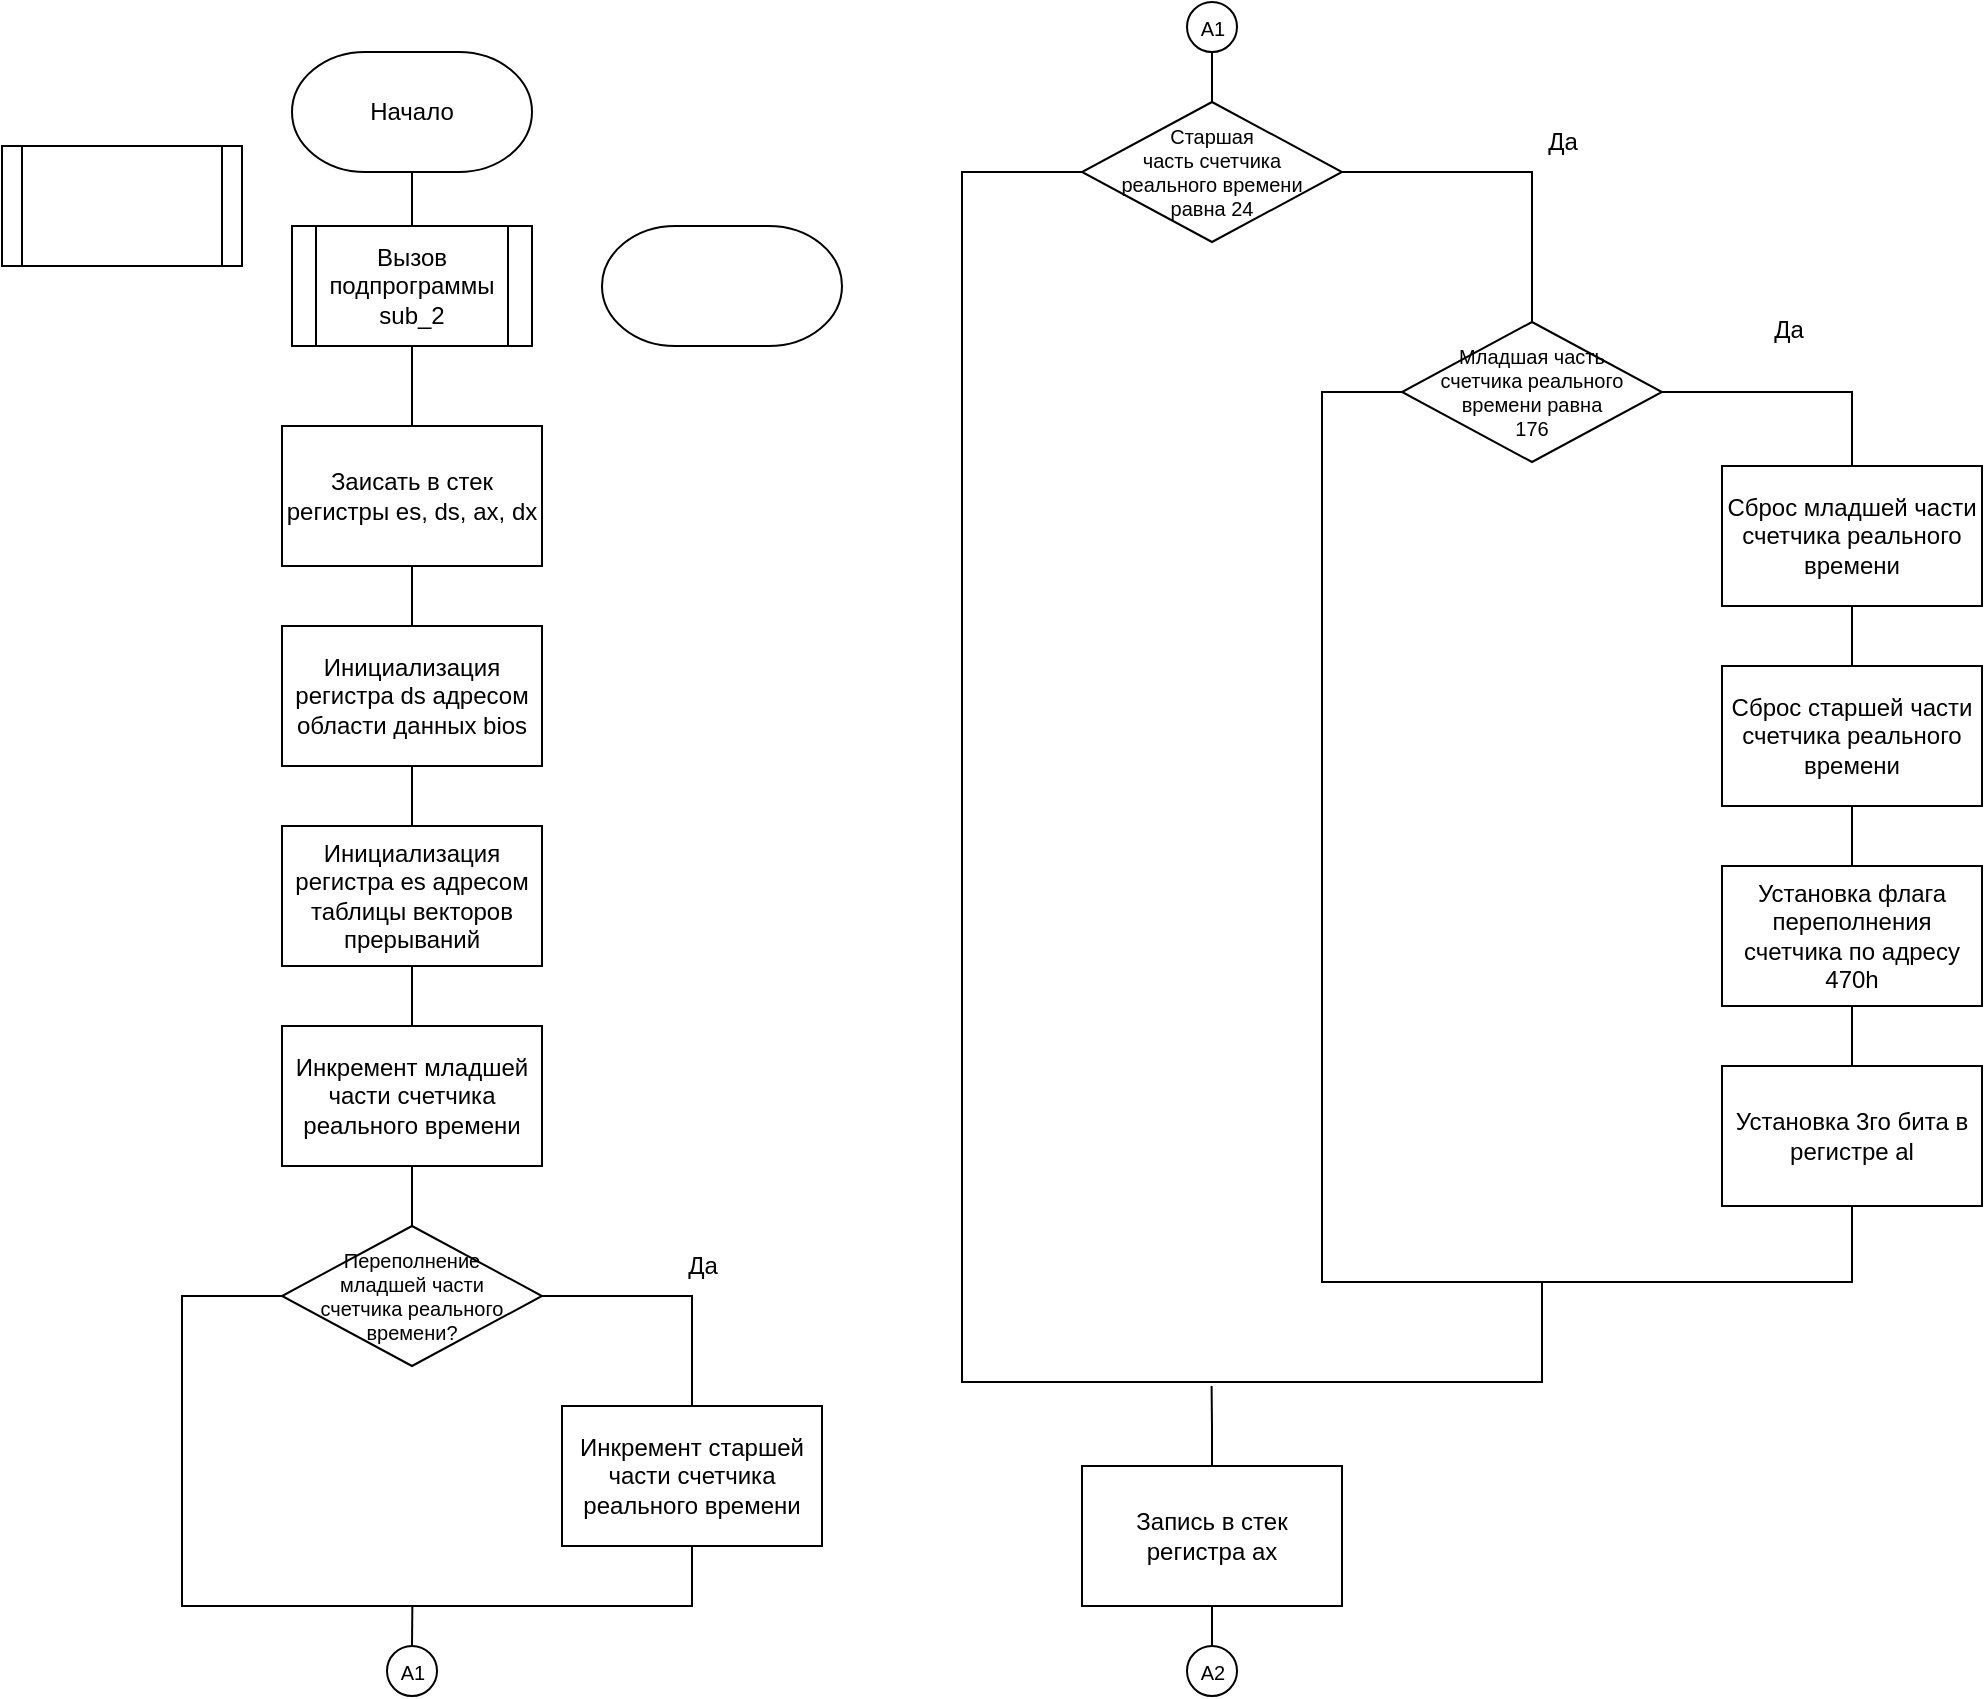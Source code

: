 <mxfile version="20.3.0" type="device" pages="4"><diagram id="KzF-LHv-BuylFIQRd9tC" name="Page-1"><mxGraphModel dx="437" dy="852" grid="1" gridSize="10" guides="1" tooltips="1" connect="1" arrows="1" fold="1" page="0" pageScale="1" pageWidth="4681" pageHeight="3300" math="0" shadow="0"><root><mxCell id="0"/><mxCell id="1" parent="0"/><mxCell id="IwtffAwb37Vz3XF3cc4b-16" style="edgeStyle=orthogonalEdgeStyle;rounded=0;orthogonalLoop=1;jettySize=auto;html=1;exitX=0.5;exitY=1;exitDx=0;exitDy=0;exitPerimeter=0;entryX=0.5;entryY=0;entryDx=0;entryDy=0;fontSize=12;endArrow=none;endFill=0;" parent="1" source="IwtffAwb37Vz3XF3cc4b-1" target="IwtffAwb37Vz3XF3cc4b-2" edge="1"><mxGeometry relative="1" as="geometry"/></mxCell><mxCell id="IwtffAwb37Vz3XF3cc4b-1" value="Начало" style="strokeWidth=1;html=1;shape=mxgraph.flowchart.terminator;whiteSpace=wrap;" parent="1" vertex="1"><mxGeometry x="515" y="123" width="120" height="60" as="geometry"/></mxCell><mxCell id="IwtffAwb37Vz3XF3cc4b-17" style="edgeStyle=orthogonalEdgeStyle;rounded=0;orthogonalLoop=1;jettySize=auto;html=1;exitX=0.5;exitY=1;exitDx=0;exitDy=0;entryX=0.5;entryY=0;entryDx=0;entryDy=0;fontSize=12;endArrow=none;endFill=0;" parent="1" source="IwtffAwb37Vz3XF3cc4b-2" target="IwtffAwb37Vz3XF3cc4b-3" edge="1"><mxGeometry relative="1" as="geometry"/></mxCell><mxCell id="IwtffAwb37Vz3XF3cc4b-2" value="Вызов подпрограммы sub_2" style="shape=process;whiteSpace=wrap;html=1;backgroundOutline=1;" parent="1" vertex="1"><mxGeometry x="515" y="210" width="120" height="60" as="geometry"/></mxCell><mxCell id="IwtffAwb37Vz3XF3cc4b-18" style="edgeStyle=orthogonalEdgeStyle;rounded=0;orthogonalLoop=1;jettySize=auto;html=1;exitX=0.5;exitY=1;exitDx=0;exitDy=0;entryX=0.5;entryY=0;entryDx=0;entryDy=0;fontSize=12;endArrow=none;endFill=0;" parent="1" source="IwtffAwb37Vz3XF3cc4b-3" target="IwtffAwb37Vz3XF3cc4b-4" edge="1"><mxGeometry relative="1" as="geometry"/></mxCell><mxCell id="IwtffAwb37Vz3XF3cc4b-3" value="Заисать в стек регистры es, ds, ax, dx" style="rounded=0;whiteSpace=wrap;html=1;" parent="1" vertex="1"><mxGeometry x="510" y="310" width="130" height="70" as="geometry"/></mxCell><mxCell id="IwtffAwb37Vz3XF3cc4b-19" style="edgeStyle=orthogonalEdgeStyle;rounded=0;orthogonalLoop=1;jettySize=auto;html=1;exitX=0.5;exitY=1;exitDx=0;exitDy=0;entryX=0.5;entryY=0;entryDx=0;entryDy=0;fontSize=12;endArrow=none;endFill=0;" parent="1" source="IwtffAwb37Vz3XF3cc4b-4" target="IwtffAwb37Vz3XF3cc4b-5" edge="1"><mxGeometry relative="1" as="geometry"/></mxCell><mxCell id="IwtffAwb37Vz3XF3cc4b-4" value="Инициализация регистра ds адресом области данных bios" style="rounded=0;whiteSpace=wrap;html=1;" parent="1" vertex="1"><mxGeometry x="510" y="410" width="130" height="70" as="geometry"/></mxCell><mxCell id="IwtffAwb37Vz3XF3cc4b-20" style="edgeStyle=orthogonalEdgeStyle;rounded=0;orthogonalLoop=1;jettySize=auto;html=1;exitX=0.5;exitY=1;exitDx=0;exitDy=0;entryX=0.5;entryY=0;entryDx=0;entryDy=0;fontSize=12;endArrow=none;endFill=0;" parent="1" source="IwtffAwb37Vz3XF3cc4b-5" target="IwtffAwb37Vz3XF3cc4b-7" edge="1"><mxGeometry relative="1" as="geometry"/></mxCell><mxCell id="IwtffAwb37Vz3XF3cc4b-5" value="Инициализация регистра es адресом таблицы векторов прерываний" style="rounded=0;whiteSpace=wrap;html=1;" parent="1" vertex="1"><mxGeometry x="510" y="510" width="130" height="70" as="geometry"/></mxCell><mxCell id="IwtffAwb37Vz3XF3cc4b-21" style="edgeStyle=orthogonalEdgeStyle;rounded=0;orthogonalLoop=1;jettySize=auto;html=1;exitX=0.5;exitY=1;exitDx=0;exitDy=0;entryX=0.5;entryY=0;entryDx=0;entryDy=0;fontSize=12;endArrow=none;endFill=0;" parent="1" source="IwtffAwb37Vz3XF3cc4b-7" target="IwtffAwb37Vz3XF3cc4b-8" edge="1"><mxGeometry relative="1" as="geometry"/></mxCell><mxCell id="IwtffAwb37Vz3XF3cc4b-7" value="Инкремент младшей части счетчика реального времени" style="rounded=0;whiteSpace=wrap;html=1;" parent="1" vertex="1"><mxGeometry x="510" y="610" width="130" height="70" as="geometry"/></mxCell><mxCell id="IwtffAwb37Vz3XF3cc4b-23" style="edgeStyle=orthogonalEdgeStyle;rounded=0;orthogonalLoop=1;jettySize=auto;html=1;exitX=0;exitY=0.5;exitDx=0;exitDy=0;fontSize=12;endArrow=none;endFill=0;entryX=0.5;entryY=1;entryDx=0;entryDy=0;" parent="1" source="IwtffAwb37Vz3XF3cc4b-8" target="IwtffAwb37Vz3XF3cc4b-9" edge="1"><mxGeometry relative="1" as="geometry"><mxPoint x="575" y="900" as="targetPoint"/><Array as="points"><mxPoint x="460" y="745"/><mxPoint x="460" y="900"/><mxPoint x="715" y="900"/></Array></mxGeometry></mxCell><mxCell id="IwtffAwb37Vz3XF3cc4b-26" value="Да" style="edgeStyle=orthogonalEdgeStyle;rounded=0;orthogonalLoop=1;jettySize=auto;html=1;exitX=1;exitY=0.5;exitDx=0;exitDy=0;entryX=0.5;entryY=0;entryDx=0;entryDy=0;fontSize=12;endArrow=none;endFill=0;" parent="1" source="IwtffAwb37Vz3XF3cc4b-8" target="IwtffAwb37Vz3XF3cc4b-9" edge="1"><mxGeometry x="0.154" y="16" relative="1" as="geometry"><mxPoint x="-11" y="-15" as="offset"/></mxGeometry></mxCell><mxCell id="IwtffAwb37Vz3XF3cc4b-8" value="Переполнение&lt;br&gt;младшей части&lt;br&gt;счетчика реального&lt;br&gt;времени?" style="rhombus;whiteSpace=wrap;html=1;fontSize=10;" parent="1" vertex="1"><mxGeometry x="510" y="710" width="130" height="70" as="geometry"/></mxCell><mxCell id="IwtffAwb37Vz3XF3cc4b-9" value="Инкремент старшей части счетчика реального времени" style="rounded=0;whiteSpace=wrap;html=1;" parent="1" vertex="1"><mxGeometry x="650" y="800" width="130" height="70" as="geometry"/></mxCell><mxCell id="IwtffAwb37Vz3XF3cc4b-33" value="Да" style="edgeStyle=orthogonalEdgeStyle;rounded=0;orthogonalLoop=1;jettySize=auto;html=1;exitX=1;exitY=0.5;exitDx=0;exitDy=0;entryX=0.5;entryY=0;entryDx=0;entryDy=0;fontSize=12;endArrow=none;endFill=0;" parent="1" source="IwtffAwb37Vz3XF3cc4b-10" target="IwtffAwb37Vz3XF3cc4b-11" edge="1"><mxGeometry x="0.118" y="21" relative="1" as="geometry"><mxPoint x="-6" y="-15" as="offset"/></mxGeometry></mxCell><mxCell id="IwtffAwb37Vz3XF3cc4b-35" style="edgeStyle=orthogonalEdgeStyle;rounded=0;orthogonalLoop=1;jettySize=auto;html=1;exitX=0;exitY=0.5;exitDx=0;exitDy=0;fontSize=12;endArrow=none;endFill=0;" parent="1" source="IwtffAwb37Vz3XF3cc4b-10" edge="1"><mxGeometry relative="1" as="geometry"><mxPoint x="1140" y="738" as="targetPoint"/><Array as="points"><mxPoint x="850" y="183"/><mxPoint x="850" y="788"/><mxPoint x="1140" y="788"/></Array></mxGeometry></mxCell><mxCell id="ze78Ie-tSu1fxf5y0Q5b-3" style="edgeStyle=orthogonalEdgeStyle;rounded=0;orthogonalLoop=1;jettySize=auto;html=1;exitX=0.5;exitY=0;exitDx=0;exitDy=0;entryX=0.5;entryY=1;entryDx=0;entryDy=0;endArrow=none;endFill=0;" parent="1" source="IwtffAwb37Vz3XF3cc4b-10" target="ze78Ie-tSu1fxf5y0Q5b-2" edge="1"><mxGeometry relative="1" as="geometry"/></mxCell><mxCell id="IwtffAwb37Vz3XF3cc4b-10" value="Старшая &lt;br&gt;часть счетчика &lt;br&gt;реального времени &lt;br&gt;равна 24" style="rhombus;whiteSpace=wrap;html=1;fontSize=10;" parent="1" vertex="1"><mxGeometry x="910" y="148" width="130" height="70" as="geometry"/></mxCell><mxCell id="IwtffAwb37Vz3XF3cc4b-28" style="edgeStyle=orthogonalEdgeStyle;rounded=0;orthogonalLoop=1;jettySize=auto;html=1;exitX=0;exitY=0.5;exitDx=0;exitDy=0;entryX=0.5;entryY=1;entryDx=0;entryDy=0;fontSize=12;endArrow=none;endFill=0;" parent="1" source="IwtffAwb37Vz3XF3cc4b-11" target="IwtffAwb37Vz3XF3cc4b-15" edge="1"><mxGeometry relative="1" as="geometry"><Array as="points"><mxPoint x="1030" y="293"/><mxPoint x="1030" y="738"/><mxPoint x="1295" y="738"/></Array></mxGeometry></mxCell><mxCell id="IwtffAwb37Vz3XF3cc4b-29" value="Да" style="edgeStyle=orthogonalEdgeStyle;rounded=0;orthogonalLoop=1;jettySize=auto;html=1;exitX=1;exitY=0.5;exitDx=0;exitDy=0;entryX=0.5;entryY=0;entryDx=0;entryDy=0;fontSize=12;endArrow=none;endFill=0;" parent="1" source="IwtffAwb37Vz3XF3cc4b-11" target="IwtffAwb37Vz3XF3cc4b-12" edge="1"><mxGeometry x="0.118" y="16" relative="1" as="geometry"><mxPoint x="-11" y="-15" as="offset"/></mxGeometry></mxCell><mxCell id="IwtffAwb37Vz3XF3cc4b-11" value="Младшая часть&lt;br&gt;счетчика реального времени равна&lt;br&gt;176" style="rhombus;whiteSpace=wrap;html=1;fontSize=10;" parent="1" vertex="1"><mxGeometry x="1070" y="258" width="130" height="70" as="geometry"/></mxCell><mxCell id="IwtffAwb37Vz3XF3cc4b-30" style="edgeStyle=orthogonalEdgeStyle;rounded=0;orthogonalLoop=1;jettySize=auto;html=1;exitX=0.5;exitY=1;exitDx=0;exitDy=0;entryX=0.5;entryY=0;entryDx=0;entryDy=0;fontSize=12;endArrow=none;endFill=0;" parent="1" source="IwtffAwb37Vz3XF3cc4b-12" target="IwtffAwb37Vz3XF3cc4b-13" edge="1"><mxGeometry relative="1" as="geometry"/></mxCell><mxCell id="IwtffAwb37Vz3XF3cc4b-12" value="Сброс младшей части счетчика реального времени" style="rounded=0;whiteSpace=wrap;html=1;fontSize=12;" parent="1" vertex="1"><mxGeometry x="1230" y="330" width="130" height="70" as="geometry"/></mxCell><mxCell id="IwtffAwb37Vz3XF3cc4b-31" style="edgeStyle=orthogonalEdgeStyle;rounded=0;orthogonalLoop=1;jettySize=auto;html=1;exitX=0.5;exitY=1;exitDx=0;exitDy=0;entryX=0.5;entryY=0;entryDx=0;entryDy=0;fontSize=12;endArrow=none;endFill=0;" parent="1" source="IwtffAwb37Vz3XF3cc4b-13" target="IwtffAwb37Vz3XF3cc4b-14" edge="1"><mxGeometry relative="1" as="geometry"/></mxCell><mxCell id="IwtffAwb37Vz3XF3cc4b-13" value="Сброс старшей части счетчика реального времени" style="rounded=0;whiteSpace=wrap;html=1;fontSize=12;" parent="1" vertex="1"><mxGeometry x="1230" y="430" width="130" height="70" as="geometry"/></mxCell><mxCell id="IwtffAwb37Vz3XF3cc4b-32" style="edgeStyle=orthogonalEdgeStyle;rounded=0;orthogonalLoop=1;jettySize=auto;html=1;exitX=0.5;exitY=1;exitDx=0;exitDy=0;entryX=0.5;entryY=0;entryDx=0;entryDy=0;fontSize=12;endArrow=none;endFill=0;" parent="1" source="IwtffAwb37Vz3XF3cc4b-14" target="IwtffAwb37Vz3XF3cc4b-15" edge="1"><mxGeometry relative="1" as="geometry"/></mxCell><mxCell id="IwtffAwb37Vz3XF3cc4b-14" value="Установка флага переполнения счетчика по адресу 470h" style="rounded=0;whiteSpace=wrap;html=1;fontSize=12;" parent="1" vertex="1"><mxGeometry x="1230" y="530" width="130" height="70" as="geometry"/></mxCell><mxCell id="IwtffAwb37Vz3XF3cc4b-15" value="Установка 3го бита в регистре al" style="rounded=0;whiteSpace=wrap;html=1;fontSize=12;" parent="1" vertex="1"><mxGeometry x="1230" y="630" width="130" height="70" as="geometry"/></mxCell><mxCell id="IwtffAwb37Vz3XF3cc4b-27" style="edgeStyle=orthogonalEdgeStyle;rounded=0;orthogonalLoop=1;jettySize=auto;html=1;exitX=0.5;exitY=0;exitDx=0;exitDy=0;fontSize=12;endArrow=none;endFill=0;" parent="1" source="IwtffAwb37Vz3XF3cc4b-24" edge="1"><mxGeometry relative="1" as="geometry"><mxPoint x="575.176" y="900" as="targetPoint"/></mxGeometry></mxCell><mxCell id="IwtffAwb37Vz3XF3cc4b-24" value="A1" style="ellipse;whiteSpace=wrap;html=1;aspect=fixed;fontSize=10;strokeWidth=1;" parent="1" vertex="1"><mxGeometry x="562.5" y="920" width="25" height="25" as="geometry"/></mxCell><mxCell id="ze78Ie-tSu1fxf5y0Q5b-1" style="edgeStyle=orthogonalEdgeStyle;rounded=0;orthogonalLoop=1;jettySize=auto;html=1;exitX=0.5;exitY=0;exitDx=0;exitDy=0;endArrow=none;endFill=0;" parent="1" source="IwtffAwb37Vz3XF3cc4b-36" edge="1"><mxGeometry relative="1" as="geometry"><mxPoint x="974.8" y="790" as="targetPoint"/></mxGeometry></mxCell><mxCell id="IwtffAwb37Vz3XF3cc4b-36" value="Запись в стек регистра ax" style="rounded=0;whiteSpace=wrap;html=1;fontSize=12;" parent="1" vertex="1"><mxGeometry x="910" y="830" width="130" height="70" as="geometry"/></mxCell><mxCell id="ze78Ie-tSu1fxf5y0Q5b-2" value="A1" style="ellipse;whiteSpace=wrap;html=1;aspect=fixed;fontSize=10;strokeWidth=1;" parent="1" vertex="1"><mxGeometry x="962.5" y="98" width="25" height="25" as="geometry"/></mxCell><mxCell id="ze78Ie-tSu1fxf5y0Q5b-5" style="edgeStyle=orthogonalEdgeStyle;rounded=0;orthogonalLoop=1;jettySize=auto;html=1;exitX=0.5;exitY=0;exitDx=0;exitDy=0;entryX=0.5;entryY=1;entryDx=0;entryDy=0;endArrow=none;endFill=0;" parent="1" source="ze78Ie-tSu1fxf5y0Q5b-4" target="IwtffAwb37Vz3XF3cc4b-36" edge="1"><mxGeometry relative="1" as="geometry"/></mxCell><mxCell id="ze78Ie-tSu1fxf5y0Q5b-4" value="A2" style="ellipse;whiteSpace=wrap;html=1;aspect=fixed;fontSize=10;strokeWidth=1;" parent="1" vertex="1"><mxGeometry x="962.5" y="920" width="25" height="25" as="geometry"/></mxCell><mxCell id="eAjBYoWprern5o76zIn_-3" value="" style="shape=process;whiteSpace=wrap;html=1;backgroundOutline=1;size=0.083;" parent="1" vertex="1"><mxGeometry x="370" y="170" width="120" height="60" as="geometry"/></mxCell><mxCell id="eAjBYoWprern5o76zIn_-6" value="" style="strokeWidth=1;html=1;shape=mxgraph.flowchart.terminator;whiteSpace=wrap;" parent="1" vertex="1"><mxGeometry x="670" y="210" width="120" height="60" as="geometry"/></mxCell></root></mxGraphModel></diagram><diagram id="1RhZBeCbKTJRlMZrBuZV" name="Page-2"><mxGraphModel dx="2813" dy="2098" grid="1" gridSize="10" guides="1" tooltips="1" connect="1" arrows="1" fold="1" page="0" pageScale="1" pageWidth="4681" pageHeight="3300" math="0" shadow="0"><root><mxCell id="0"/><mxCell id="1" parent="0"/><mxCell id="RoI820cym_wBg-wVcmVb-2" style="edgeStyle=orthogonalEdgeStyle;rounded=0;orthogonalLoop=1;jettySize=auto;html=1;exitX=0.5;exitY=1;exitDx=0;exitDy=0;exitPerimeter=0;entryX=0.5;entryY=0;entryDx=0;entryDy=0;fontFamily=Times New Roman;fontSize=12;endArrow=none;endFill=0;" parent="1" source="9XyBfQmw3vhLno0d64ra-1" target="9XyBfQmw3vhLno0d64ra-2" edge="1"><mxGeometry relative="1" as="geometry"/></mxCell><mxCell id="9XyBfQmw3vhLno0d64ra-1" value="Начало" style="strokeWidth=1;html=1;shape=mxgraph.flowchart.terminator;whiteSpace=wrap;fontFamily=Times New Roman;" parent="1" vertex="1"><mxGeometry x="-1900" y="-1370" width="120" height="60" as="geometry"/></mxCell><mxCell id="9XyBfQmw3vhLno0d64ra-2" value="Вызов подпрограммы sub_2" style="shape=process;whiteSpace=wrap;html=1;backgroundOutline=1;size=0.083;strokeWidth=1;fontFamily=Times New Roman;" parent="1" vertex="1"><mxGeometry x="-1900" y="-1290" width="120" height="60" as="geometry"/></mxCell><mxCell id="RoI820cym_wBg-wVcmVb-3" style="edgeStyle=orthogonalEdgeStyle;rounded=0;orthogonalLoop=1;jettySize=auto;html=1;exitX=0.5;exitY=0;exitDx=0;exitDy=0;entryX=0.5;entryY=1;entryDx=0;entryDy=0;fontFamily=Times New Roman;fontSize=12;endArrow=none;endFill=0;" parent="1" source="d9GivjgcejJsk-OTx_Or-1" target="9XyBfQmw3vhLno0d64ra-2" edge="1"><mxGeometry relative="1" as="geometry"/></mxCell><mxCell id="RoI820cym_wBg-wVcmVb-4" style="edgeStyle=orthogonalEdgeStyle;rounded=0;orthogonalLoop=1;jettySize=auto;html=1;exitX=0.5;exitY=1;exitDx=0;exitDy=0;entryX=0.5;entryY=0;entryDx=0;entryDy=0;fontFamily=Times New Roman;fontSize=12;endArrow=none;endFill=0;" parent="1" source="d9GivjgcejJsk-OTx_Or-1" target="lBsCteBlMNfbWB-eUred-1" edge="1"><mxGeometry relative="1" as="geometry"/></mxCell><mxCell id="d9GivjgcejJsk-OTx_Or-1" value="Запись в стек регистров es, ds, ax, dx" style="rounded=0;whiteSpace=wrap;html=1;strokeWidth=1;fontFamily=Times New Roman;" parent="1" vertex="1"><mxGeometry x="-1900" y="-1210" width="120" height="60" as="geometry"/></mxCell><mxCell id="RoI820cym_wBg-wVcmVb-5" style="edgeStyle=orthogonalEdgeStyle;rounded=0;orthogonalLoop=1;jettySize=auto;html=1;exitX=0.5;exitY=1;exitDx=0;exitDy=0;entryX=0.5;entryY=0;entryDx=0;entryDy=0;fontFamily=Times New Roman;fontSize=12;endArrow=none;endFill=0;" parent="1" source="lBsCteBlMNfbWB-eUred-1" target="iqj_NHhN4F6QaNL6YBMd-1" edge="1"><mxGeometry relative="1" as="geometry"/></mxCell><mxCell id="lBsCteBlMNfbWB-eUred-1" value="Загрузить в регистр ds адрес области данных bios" style="rounded=0;whiteSpace=wrap;html=1;strokeWidth=1;fontFamily=Times New Roman;" parent="1" vertex="1"><mxGeometry x="-1900" y="-1130" width="120" height="60" as="geometry"/></mxCell><mxCell id="iqj_NHhN4F6QaNL6YBMd-1" value="Загрузить в регистр es адрес таблицы векторов прерываний" style="rounded=0;whiteSpace=wrap;html=1;strokeWidth=1;fontFamily=Times New Roman;" parent="1" vertex="1"><mxGeometry x="-1900" y="-1050" width="120" height="60" as="geometry"/></mxCell><mxCell id="RoI820cym_wBg-wVcmVb-6" style="edgeStyle=orthogonalEdgeStyle;rounded=0;orthogonalLoop=1;jettySize=auto;html=1;exitX=0.5;exitY=0;exitDx=0;exitDy=0;entryX=0.5;entryY=1;entryDx=0;entryDy=0;fontFamily=Times New Roman;fontSize=12;endArrow=none;endFill=0;" parent="1" source="WLBr5VScadi9AXEcETUD-1" target="iqj_NHhN4F6QaNL6YBMd-1" edge="1"><mxGeometry relative="1" as="geometry"/></mxCell><mxCell id="RoI820cym_wBg-wVcmVb-7" style="edgeStyle=orthogonalEdgeStyle;rounded=0;orthogonalLoop=1;jettySize=auto;html=1;exitX=0.5;exitY=1;exitDx=0;exitDy=0;entryX=0.5;entryY=0;entryDx=0;entryDy=0;fontFamily=Times New Roman;fontSize=12;endArrow=none;endFill=0;" parent="1" source="WLBr5VScadi9AXEcETUD-1" target="7qMM_Ut0ui_OE1TvBvhN-1" edge="1"><mxGeometry relative="1" as="geometry"/></mxCell><mxCell id="WLBr5VScadi9AXEcETUD-1" value="Инкремент младшей части счетчика реального времени" style="rounded=0;whiteSpace=wrap;html=1;strokeWidth=1;fontFamily=Times New Roman;" parent="1" vertex="1"><mxGeometry x="-1900" y="-970" width="120" height="60" as="geometry"/></mxCell><mxCell id="RoI820cym_wBg-wVcmVb-8" value="Да" style="edgeStyle=orthogonalEdgeStyle;rounded=0;orthogonalLoop=1;jettySize=auto;html=1;exitX=1;exitY=0.5;exitDx=0;exitDy=0;entryX=0.5;entryY=0;entryDx=0;entryDy=0;fontFamily=Times New Roman;fontSize=12;endArrow=none;endFill=0;" parent="1" source="7qMM_Ut0ui_OE1TvBvhN-1" target="RuiwZlUOD5rqXzIQnKXp-1" edge="1"><mxGeometry x="0.23" y="10" relative="1" as="geometry"><mxPoint x="-10" y="-10" as="offset"/></mxGeometry></mxCell><mxCell id="7qMM_Ut0ui_OE1TvBvhN-1" value="Переполнение&lt;br&gt;младшей части&lt;br&gt;счетчика?" style="rhombus;whiteSpace=wrap;html=1;strokeWidth=1;fontSize=10;fontFamily=Times New Roman;" parent="1" vertex="1"><mxGeometry x="-1900" y="-890" width="120" height="60" as="geometry"/></mxCell><mxCell id="RoI820cym_wBg-wVcmVb-9" style="edgeStyle=orthogonalEdgeStyle;rounded=0;orthogonalLoop=1;jettySize=auto;html=1;exitX=0.5;exitY=1;exitDx=0;exitDy=0;entryX=0;entryY=0.5;entryDx=0;entryDy=0;fontFamily=Times New Roman;fontSize=12;endArrow=none;endFill=0;" parent="1" source="RuiwZlUOD5rqXzIQnKXp-1" target="7qMM_Ut0ui_OE1TvBvhN-1" edge="1"><mxGeometry relative="1" as="geometry"><Array as="points"><mxPoint x="-1700" y="-730"/><mxPoint x="-1930" y="-730"/><mxPoint x="-1930" y="-860"/></Array></mxGeometry></mxCell><mxCell id="RuiwZlUOD5rqXzIQnKXp-1" value="Инкремент старшей части счетчика реального времени" style="rounded=0;whiteSpace=wrap;html=1;strokeWidth=1;fontFamily=Times New Roman;" parent="1" vertex="1"><mxGeometry x="-1760" y="-810" width="120" height="60" as="geometry"/></mxCell><mxCell id="RoI820cym_wBg-wVcmVb-10" style="edgeStyle=orthogonalEdgeStyle;rounded=0;orthogonalLoop=1;jettySize=auto;html=1;exitX=0.5;exitY=0;exitDx=0;exitDy=0;fontFamily=Times New Roman;fontSize=12;endArrow=none;endFill=0;" parent="1" source="RoI820cym_wBg-wVcmVb-1" edge="1"><mxGeometry relative="1" as="geometry"><mxPoint x="-1840.226" y="-730" as="targetPoint"/></mxGeometry></mxCell><mxCell id="RoI820cym_wBg-wVcmVb-1" value="А1" style="ellipse;whiteSpace=wrap;html=1;aspect=fixed;strokeWidth=1;fontSize=12;fontFamily=Times New Roman;" parent="1" vertex="1"><mxGeometry x="-1860" y="-710" width="40" height="40" as="geometry"/></mxCell><mxCell id="aJ1CEAOc2PPuTkMohjSE-2" style="edgeStyle=orthogonalEdgeStyle;rounded=0;orthogonalLoop=1;jettySize=auto;html=1;exitX=0.5;exitY=1;exitDx=0;exitDy=0;entryX=0.5;entryY=0;entryDx=0;entryDy=0;fontFamily=Times New Roman;fontSize=12;endArrow=none;endFill=0;" parent="1" source="RoI820cym_wBg-wVcmVb-11" target="RoI820cym_wBg-wVcmVb-12" edge="1"><mxGeometry relative="1" as="geometry"/></mxCell><mxCell id="RoI820cym_wBg-wVcmVb-11" value="А1" style="ellipse;whiteSpace=wrap;html=1;aspect=fixed;strokeWidth=1;fontFamily=Times New Roman;fontSize=12;" parent="1" vertex="1"><mxGeometry x="-1490" y="-1370" width="40" height="40" as="geometry"/></mxCell><mxCell id="aJ1CEAOc2PPuTkMohjSE-3" value="Да" style="edgeStyle=orthogonalEdgeStyle;rounded=0;orthogonalLoop=1;jettySize=auto;html=1;exitX=1;exitY=0.5;exitDx=0;exitDy=0;entryX=0.5;entryY=0;entryDx=0;entryDy=0;fontFamily=Times New Roman;fontSize=12;endArrow=none;endFill=0;" parent="1" source="RoI820cym_wBg-wVcmVb-12" target="7z2JZXD8DjLlNVjO38yM-1" edge="1"><mxGeometry x="0.23" y="10" relative="1" as="geometry"><mxPoint x="-10" y="-10" as="offset"/></mxGeometry></mxCell><mxCell id="aJ1CEAOc2PPuTkMohjSE-6" style="edgeStyle=orthogonalEdgeStyle;rounded=0;orthogonalLoop=1;jettySize=auto;html=1;exitX=0;exitY=0.5;exitDx=0;exitDy=0;fontFamily=Times New Roman;fontSize=12;endArrow=none;endFill=0;" parent="1" source="RoI820cym_wBg-wVcmVb-12" edge="1"><mxGeometry relative="1" as="geometry"><mxPoint x="-1330" y="-830" as="targetPoint"/><Array as="points"><mxPoint x="-1550" y="-1280"/><mxPoint x="-1550" y="-810"/><mxPoint x="-1330" y="-810"/></Array></mxGeometry></mxCell><mxCell id="RoI820cym_wBg-wVcmVb-12" value="Старшая&lt;br&gt;часть счетчика равна 24?" style="rhombus;whiteSpace=wrap;html=1;strokeWidth=1;fontFamily=Times New Roman;fontSize=12;" parent="1" vertex="1"><mxGeometry x="-1530" y="-1310" width="120" height="60" as="geometry"/></mxCell><mxCell id="aJ1CEAOc2PPuTkMohjSE-4" value="Да" style="edgeStyle=orthogonalEdgeStyle;rounded=0;orthogonalLoop=1;jettySize=auto;html=1;exitX=1;exitY=0.5;exitDx=0;exitDy=0;entryX=0.5;entryY=0;entryDx=0;entryDy=0;fontFamily=Times New Roman;fontSize=12;endArrow=none;endFill=0;" parent="1" source="7z2JZXD8DjLlNVjO38yM-1" target="7z2JZXD8DjLlNVjO38yM-2" edge="1"><mxGeometry x="0.23" y="10" relative="1" as="geometry"><mxPoint x="-10" y="-10" as="offset"/></mxGeometry></mxCell><mxCell id="7z2JZXD8DjLlNVjO38yM-1" value="Младшая&lt;br&gt;часть счетчика равна 176?" style="rhombus;whiteSpace=wrap;html=1;strokeWidth=1;fontFamily=Times New Roman;fontSize=12;" parent="1" vertex="1"><mxGeometry x="-1390" y="-1230" width="120" height="60" as="geometry"/></mxCell><mxCell id="aJ1CEAOc2PPuTkMohjSE-8" style="edgeStyle=orthogonalEdgeStyle;rounded=0;orthogonalLoop=1;jettySize=auto;html=1;exitX=0.5;exitY=1;exitDx=0;exitDy=0;entryX=0.5;entryY=0;entryDx=0;entryDy=0;fontFamily=Times New Roman;fontSize=12;endArrow=none;endFill=0;" parent="1" source="7z2JZXD8DjLlNVjO38yM-2" target="RvZh2MqKELp8c9FT7dRm-1" edge="1"><mxGeometry relative="1" as="geometry"/></mxCell><mxCell id="7z2JZXD8DjLlNVjO38yM-2" value="&lt;span style=&quot;&quot;&gt;Сброс младшей части счетчика реального времени&lt;/span&gt;" style="rounded=0;whiteSpace=wrap;html=1;strokeWidth=1;fontFamily=Times New Roman;fontSize=12;" parent="1" vertex="1"><mxGeometry x="-1250" y="-1150" width="120" height="60" as="geometry"/></mxCell><mxCell id="aJ1CEAOc2PPuTkMohjSE-9" style="edgeStyle=orthogonalEdgeStyle;rounded=0;orthogonalLoop=1;jettySize=auto;html=1;exitX=0.5;exitY=1;exitDx=0;exitDy=0;entryX=0.5;entryY=0;entryDx=0;entryDy=0;fontFamily=Times New Roman;fontSize=12;endArrow=none;endFill=0;" parent="1" source="RvZh2MqKELp8c9FT7dRm-1" target="RvZh2MqKELp8c9FT7dRm-2" edge="1"><mxGeometry relative="1" as="geometry"/></mxCell><mxCell id="RvZh2MqKELp8c9FT7dRm-1" value="&lt;span style=&quot;&quot;&gt;Сброс старшей части счетчика реального времени&lt;/span&gt;" style="rounded=0;whiteSpace=wrap;html=1;strokeWidth=1;fontFamily=Times New Roman;fontSize=12;" parent="1" vertex="1"><mxGeometry x="-1250" y="-1070" width="120" height="60" as="geometry"/></mxCell><mxCell id="aJ1CEAOc2PPuTkMohjSE-10" style="edgeStyle=orthogonalEdgeStyle;rounded=0;orthogonalLoop=1;jettySize=auto;html=1;exitX=0.5;exitY=1;exitDx=0;exitDy=0;entryX=0.5;entryY=0;entryDx=0;entryDy=0;fontFamily=Times New Roman;fontSize=12;endArrow=none;endFill=0;" parent="1" source="RvZh2MqKELp8c9FT7dRm-2" target="RvZh2MqKELp8c9FT7dRm-3" edge="1"><mxGeometry relative="1" as="geometry"/></mxCell><mxCell id="RvZh2MqKELp8c9FT7dRm-2" value="&lt;span style=&quot;&quot;&gt;Установка флага новых суток по адресу 470h&lt;/span&gt;" style="rounded=0;whiteSpace=wrap;html=1;strokeWidth=1;fontFamily=Times New Roman;fontSize=12;" parent="1" vertex="1"><mxGeometry x="-1250" y="-990" width="120" height="60" as="geometry"/></mxCell><mxCell id="aJ1CEAOc2PPuTkMohjSE-5" style="edgeStyle=orthogonalEdgeStyle;rounded=0;orthogonalLoop=1;jettySize=auto;html=1;exitX=0.5;exitY=1;exitDx=0;exitDy=0;entryX=0;entryY=0.5;entryDx=0;entryDy=0;fontFamily=Times New Roman;fontSize=12;endArrow=none;endFill=0;" parent="1" source="RvZh2MqKELp8c9FT7dRm-3" target="7z2JZXD8DjLlNVjO38yM-1" edge="1"><mxGeometry relative="1" as="geometry"/></mxCell><mxCell id="RvZh2MqKELp8c9FT7dRm-3" value="&lt;span style=&quot;&quot;&gt;Установка 3го бита в регистре al&lt;/span&gt;" style="rounded=0;whiteSpace=wrap;html=1;strokeWidth=1;fontFamily=Times New Roman;fontSize=12;" parent="1" vertex="1"><mxGeometry x="-1250" y="-910" width="120" height="60" as="geometry"/></mxCell><mxCell id="aJ1CEAOc2PPuTkMohjSE-7" style="edgeStyle=orthogonalEdgeStyle;rounded=0;orthogonalLoop=1;jettySize=auto;html=1;exitX=0.5;exitY=0;exitDx=0;exitDy=0;fontFamily=Times New Roman;fontSize=12;endArrow=none;endFill=0;" parent="1" source="aJ1CEAOc2PPuTkMohjSE-1" edge="1"><mxGeometry relative="1" as="geometry"><mxPoint x="-1470.043" y="-810" as="targetPoint"/></mxGeometry></mxCell><mxCell id="RQgkO5OvBlLkJu4jyrAR-2" style="edgeStyle=orthogonalEdgeStyle;rounded=0;orthogonalLoop=1;jettySize=auto;html=1;exitX=0.5;exitY=1;exitDx=0;exitDy=0;entryX=0.5;entryY=0;entryDx=0;entryDy=0;fontFamily=Times New Roman;fontSize=12;endArrow=none;endFill=0;" parent="1" source="aJ1CEAOc2PPuTkMohjSE-1" target="RQgkO5OvBlLkJu4jyrAR-1" edge="1"><mxGeometry relative="1" as="geometry"/></mxCell><mxCell id="aJ1CEAOc2PPuTkMohjSE-1" value="&lt;span style=&quot;&quot;&gt;Запись в стек регистра ax&lt;/span&gt;" style="rounded=0;whiteSpace=wrap;html=1;strokeWidth=1;fontFamily=Times New Roman;fontSize=12;" parent="1" vertex="1"><mxGeometry x="-1530" y="-790" width="120" height="60" as="geometry"/></mxCell><mxCell id="RQgkO5OvBlLkJu4jyrAR-1" value="А2" style="ellipse;whiteSpace=wrap;html=1;aspect=fixed;strokeWidth=1;fontFamily=Times New Roman;fontSize=12;" parent="1" vertex="1"><mxGeometry x="-1490" y="-710" width="40" height="40" as="geometry"/></mxCell></root></mxGraphModel></diagram><diagram id="hwmSQsrdCdkwMxsH8DhK" name="Page-3"><mxGraphModel dx="1740" dy="1065" grid="1" gridSize="10" guides="1" tooltips="1" connect="1" arrows="1" fold="1" page="0" pageScale="1" pageWidth="850" pageHeight="1100" math="0" shadow="0"><root><mxCell id="0"/><mxCell id="1" parent="0"/><mxCell id="ujJqoENv0Ht1VfaFUxy0-9" style="edgeStyle=orthogonalEdgeStyle;rounded=0;orthogonalLoop=1;jettySize=auto;html=1;exitX=0.5;exitY=1;exitDx=0;exitDy=0;entryX=0.5;entryY=0;entryDx=0;entryDy=0;fontFamily=Times New Roman;fontSize=12;endArrow=none;endFill=0;" edge="1" parent="1" source="Z5tlDfxMuVvkgsDm6uAY-1" target="ub484-9JI6ZHeRhGMqz5-1"><mxGeometry relative="1" as="geometry"/></mxCell><mxCell id="Z5tlDfxMuVvkgsDm6uAY-1" value="А2" style="ellipse;whiteSpace=wrap;html=1;aspect=fixed;strokeWidth=1;fontFamily=Times New Roman;fontSize=12;" vertex="1" parent="1"><mxGeometry x="180" y="401" width="40" height="40" as="geometry"/></mxCell><mxCell id="ujJqoENv0Ht1VfaFUxy0-10" style="edgeStyle=orthogonalEdgeStyle;rounded=0;orthogonalLoop=1;jettySize=auto;html=1;exitX=0.5;exitY=1;exitDx=0;exitDy=0;fontFamily=Times New Roman;fontSize=12;endArrow=none;endFill=0;" edge="1" parent="1" source="ub484-9JI6ZHeRhGMqz5-1"><mxGeometry relative="1" as="geometry"><mxPoint x="200" y="540" as="targetPoint"/></mxGeometry></mxCell><mxCell id="ub484-9JI6ZHeRhGMqz5-1" value="Декремент счетчика времени до отключения мотора дисковода" style="rounded=0;whiteSpace=wrap;html=1;strokeWidth=1;fontFamily=Times New Roman;fontSize=12;" vertex="1" parent="1"><mxGeometry x="140" y="461" width="120" height="60" as="geometry"/></mxCell><mxCell id="ujJqoENv0Ht1VfaFUxy0-11" value="Да" style="edgeStyle=orthogonalEdgeStyle;rounded=0;orthogonalLoop=1;jettySize=auto;html=1;exitX=1;exitY=0.5;exitDx=0;exitDy=0;entryX=0.5;entryY=0;entryDx=0;entryDy=0;fontFamily=Times New Roman;fontSize=12;endArrow=none;endFill=0;" edge="1" parent="1" source="Z39fwFgxuCtgy3Ak0E19-1" target="Z39fwFgxuCtgy3Ak0E19-2"><mxGeometry x="0.231" y="-11" relative="1" as="geometry"><mxPoint x="11" y="-11" as="offset"/></mxGeometry></mxCell><mxCell id="Z39fwFgxuCtgy3Ak0E19-1" value="Счетчик&lt;br&gt;до отключения&lt;br&gt;0?" style="rhombus;whiteSpace=wrap;html=1;strokeWidth=1;fontFamily=Times New Roman;fontSize=12;" vertex="1" parent="1"><mxGeometry x="140" y="541" width="120" height="60" as="geometry"/></mxCell><mxCell id="ujJqoENv0Ht1VfaFUxy0-12" style="edgeStyle=orthogonalEdgeStyle;rounded=0;orthogonalLoop=1;jettySize=auto;html=1;exitX=0.5;exitY=1;exitDx=0;exitDy=0;entryX=0.5;entryY=0;entryDx=0;entryDy=0;fontFamily=Times New Roman;fontSize=12;endArrow=none;endFill=0;" edge="1" parent="1" source="Z39fwFgxuCtgy3Ak0E19-2" target="Z39fwFgxuCtgy3Ak0E19-3"><mxGeometry relative="1" as="geometry"/></mxCell><mxCell id="Z39fwFgxuCtgy3Ak0E19-2" value="Сброс 4 младших бит в байте по адресу 43Fh" style="rounded=0;whiteSpace=wrap;html=1;strokeWidth=1;fontFamily=Times New Roman;fontSize=12;" vertex="1" parent="1"><mxGeometry x="280" y="621" width="120" height="60" as="geometry"/></mxCell><mxCell id="ujJqoENv0Ht1VfaFUxy0-13" style="edgeStyle=orthogonalEdgeStyle;rounded=0;orthogonalLoop=1;jettySize=auto;html=1;exitX=0.5;exitY=1;exitDx=0;exitDy=0;entryX=0;entryY=0.5;entryDx=0;entryDy=0;fontFamily=Times New Roman;fontSize=12;endArrow=none;endFill=0;" edge="1" parent="1" source="Z39fwFgxuCtgy3Ak0E19-3" target="Z39fwFgxuCtgy3Ak0E19-1"><mxGeometry relative="1" as="geometry"/></mxCell><mxCell id="Z39fwFgxuCtgy3Ak0E19-3" value="Запись 0Ch в порт 3F2h контроллера дисковода" style="rounded=0;whiteSpace=wrap;html=1;strokeWidth=1;fontFamily=Times New Roman;fontSize=12;" vertex="1" parent="1"><mxGeometry x="280" y="701" width="120" height="60" as="geometry"/></mxCell><mxCell id="ujJqoENv0Ht1VfaFUxy0-14" style="edgeStyle=orthogonalEdgeStyle;rounded=0;orthogonalLoop=1;jettySize=auto;html=1;exitX=0.5;exitY=0;exitDx=0;exitDy=0;fontFamily=Times New Roman;fontSize=12;endArrow=none;endFill=0;" edge="1" parent="1" source="Z39fwFgxuCtgy3Ak0E19-4"><mxGeometry relative="1" as="geometry"><mxPoint x="200" y="780" as="targetPoint"/></mxGeometry></mxCell><mxCell id="Z39fwFgxuCtgy3Ak0E19-4" value="Извлечь из стека ax" style="rounded=0;whiteSpace=wrap;html=1;strokeWidth=1;fontFamily=Times New Roman;fontSize=12;" vertex="1" parent="1"><mxGeometry x="140" y="801" width="120" height="60" as="geometry"/></mxCell><mxCell id="ujJqoENv0Ht1VfaFUxy0-17" value="Да" style="edgeStyle=orthogonalEdgeStyle;rounded=0;orthogonalLoop=1;jettySize=auto;html=1;exitX=1;exitY=0.5;exitDx=0;exitDy=0;entryX=0.5;entryY=0;entryDx=0;entryDy=0;fontFamily=Times New Roman;fontSize=12;endArrow=none;endFill=0;" edge="1" parent="1" source="Z39fwFgxuCtgy3Ak0E19-5" target="Z39fwFgxuCtgy3Ak0E19-6"><mxGeometry x="0.221" y="-10" relative="1" as="geometry"><mxPoint x="10" y="-10" as="offset"/></mxGeometry></mxCell><mxCell id="ujJqoENv0Ht1VfaFUxy0-18" style="edgeStyle=orthogonalEdgeStyle;rounded=0;orthogonalLoop=1;jettySize=auto;html=1;exitX=0;exitY=0.5;exitDx=0;exitDy=0;entryX=0.5;entryY=0;entryDx=0;entryDy=0;fontFamily=Times New Roman;fontSize=12;endArrow=classic;endFill=1;" edge="1" parent="1" source="Z39fwFgxuCtgy3Ak0E19-5" target="Z39fwFgxuCtgy3Ak0E19-11"><mxGeometry relative="1" as="geometry"/></mxCell><mxCell id="Z39fwFgxuCtgy3Ak0E19-5" value="Установлен &lt;br style=&quot;font-size: 10px;&quot;&gt;2 бит в слове по&lt;br style=&quot;font-size: 10px;&quot;&gt;адресу 714h?" style="rhombus;whiteSpace=wrap;html=1;strokeWidth=1;fontFamily=Times New Roman;fontSize=10;" vertex="1" parent="1"><mxGeometry x="650" y="240" width="120" height="60" as="geometry"/></mxCell><mxCell id="ujJqoENv0Ht1VfaFUxy0-20" style="edgeStyle=orthogonalEdgeStyle;rounded=0;orthogonalLoop=1;jettySize=auto;html=1;exitX=0.5;exitY=1;exitDx=0;exitDy=0;entryX=0.5;entryY=0;entryDx=0;entryDy=0;fontFamily=Times New Roman;fontSize=12;endArrow=none;endFill=0;" edge="1" parent="1" source="Z39fwFgxuCtgy3Ak0E19-6" target="Z39fwFgxuCtgy3Ak0E19-7"><mxGeometry relative="1" as="geometry"/></mxCell><mxCell id="Z39fwFgxuCtgy3Ak0E19-6" value="Запись в стек регистра флагов" style="rounded=0;whiteSpace=wrap;html=1;strokeWidth=1;fontFamily=Times New Roman;fontSize=12;" vertex="1" parent="1"><mxGeometry x="790" y="321" width="120" height="60" as="geometry"/></mxCell><mxCell id="Z39fwFgxuCtgy3Ak0E19-7" value="Обменять страршую и младшую части регистра ax" style="rounded=0;whiteSpace=wrap;html=1;strokeWidth=1;fontFamily=Times New Roman;fontSize=12;" vertex="1" parent="1"><mxGeometry x="790" y="401" width="120" height="60" as="geometry"/></mxCell><mxCell id="ujJqoENv0Ht1VfaFUxy0-21" style="edgeStyle=orthogonalEdgeStyle;rounded=0;orthogonalLoop=1;jettySize=auto;html=1;exitX=0.5;exitY=0;exitDx=0;exitDy=0;entryX=0.5;entryY=1;entryDx=0;entryDy=0;fontFamily=Times New Roman;fontSize=12;endArrow=none;endFill=0;" edge="1" parent="1" source="Z39fwFgxuCtgy3Ak0E19-8" target="Z39fwFgxuCtgy3Ak0E19-7"><mxGeometry relative="1" as="geometry"/></mxCell><mxCell id="ujJqoENv0Ht1VfaFUxy0-22" style="edgeStyle=orthogonalEdgeStyle;rounded=0;orthogonalLoop=1;jettySize=auto;html=1;exitX=0.5;exitY=1;exitDx=0;exitDy=0;entryX=0.5;entryY=0;entryDx=0;entryDy=0;fontFamily=Times New Roman;fontSize=12;endArrow=none;endFill=0;" edge="1" parent="1" source="Z39fwFgxuCtgy3Ak0E19-8" target="Z39fwFgxuCtgy3Ak0E19-12"><mxGeometry relative="1" as="geometry"/></mxCell><mxCell id="Z39fwFgxuCtgy3Ak0E19-8" value="Записать ax в стек" style="rounded=0;whiteSpace=wrap;html=1;strokeWidth=1;fontFamily=Times New Roman;fontSize=12;" vertex="1" parent="1"><mxGeometry x="790" y="481" width="120" height="60" as="geometry"/></mxCell><mxCell id="Z39fwFgxuCtgy3Ak0E19-11" value="Вызов прерывания 1Ch" style="shape=process;whiteSpace=wrap;html=1;backgroundOutline=1;size=0.083;strokeWidth=1;fontFamily=Times New Roman;fontSize=12;" vertex="1" parent="1"><mxGeometry x="510" y="321" width="120" height="60" as="geometry"/></mxCell><mxCell id="ujJqoENv0Ht1VfaFUxy0-19" style="edgeStyle=orthogonalEdgeStyle;rounded=0;orthogonalLoop=1;jettySize=auto;html=1;exitX=0.5;exitY=1;exitDx=0;exitDy=0;entryX=0.5;entryY=1;entryDx=0;entryDy=0;fontFamily=Times New Roman;fontSize=12;endArrow=none;endFill=0;" edge="1" parent="1" source="Z39fwFgxuCtgy3Ak0E19-12" target="Z39fwFgxuCtgy3Ak0E19-11"><mxGeometry relative="1" as="geometry"/></mxCell><mxCell id="Z39fwFgxuCtgy3Ak0E19-12" value="Косвенный вызов прерывания 1Ch" style="shape=process;whiteSpace=wrap;html=1;backgroundOutline=1;size=0.083;strokeWidth=1;fontFamily=Times New Roman;fontSize=12;" vertex="1" parent="1"><mxGeometry x="790" y="561" width="120" height="60" as="geometry"/></mxCell><mxCell id="ujJqoENv0Ht1VfaFUxy0-23" style="edgeStyle=orthogonalEdgeStyle;rounded=0;orthogonalLoop=1;jettySize=auto;html=1;exitX=0.5;exitY=0;exitDx=0;exitDy=0;fontFamily=Times New Roman;fontSize=12;endArrow=none;endFill=0;" edge="1" parent="1" source="ujJqoENv0Ht1VfaFUxy0-1"><mxGeometry relative="1" as="geometry"><mxPoint x="710" y="640" as="targetPoint"/></mxGeometry></mxCell><mxCell id="ujJqoENv0Ht1VfaFUxy0-1" value="Вызов подпрограммы sub_2" style="shape=process;whiteSpace=wrap;html=1;backgroundOutline=1;size=0.083;strokeWidth=1;fontFamily=Times New Roman;" vertex="1" parent="1"><mxGeometry x="650" y="660" width="120" height="60" as="geometry"/></mxCell><mxCell id="ujJqoENv0Ht1VfaFUxy0-24" style="edgeStyle=orthogonalEdgeStyle;rounded=0;orthogonalLoop=1;jettySize=auto;html=1;exitX=0.5;exitY=0;exitDx=0;exitDy=0;entryX=0.5;entryY=1;entryDx=0;entryDy=0;fontFamily=Times New Roman;fontSize=12;endArrow=none;endFill=0;" edge="1" parent="1" source="ujJqoENv0Ht1VfaFUxy0-2" target="ujJqoENv0Ht1VfaFUxy0-1"><mxGeometry relative="1" as="geometry"/></mxCell><mxCell id="ujJqoENv0Ht1VfaFUxy0-2" value="Сброс контроллера прерываний" style="rounded=0;whiteSpace=wrap;html=1;strokeWidth=1;fontFamily=Times New Roman;fontSize=12;" vertex="1" parent="1"><mxGeometry x="650" y="740" width="120" height="60" as="geometry"/></mxCell><mxCell id="ujJqoENv0Ht1VfaFUxy0-25" style="edgeStyle=orthogonalEdgeStyle;rounded=0;orthogonalLoop=1;jettySize=auto;html=1;exitX=0.5;exitY=0;exitDx=0;exitDy=0;entryX=0.5;entryY=1;entryDx=0;entryDy=0;fontFamily=Times New Roman;fontSize=12;endArrow=none;endFill=0;" edge="1" parent="1" source="ujJqoENv0Ht1VfaFUxy0-3" target="ujJqoENv0Ht1VfaFUxy0-2"><mxGeometry relative="1" as="geometry"/></mxCell><mxCell id="ujJqoENv0Ht1VfaFUxy0-3" value="Извлечь из стека регистры dx, ax, ds, es" style="rounded=0;whiteSpace=wrap;html=1;strokeWidth=1;fontFamily=Times New Roman;fontSize=12;" vertex="1" parent="1"><mxGeometry x="650" y="820" width="120" height="60" as="geometry"/></mxCell><mxCell id="ujJqoENv0Ht1VfaFUxy0-26" style="edgeStyle=orthogonalEdgeStyle;rounded=0;orthogonalLoop=1;jettySize=auto;html=1;exitX=0.5;exitY=0;exitDx=0;exitDy=0;entryX=0.5;entryY=1;entryDx=0;entryDy=0;fontFamily=Times New Roman;fontSize=12;endArrow=none;endFill=0;" edge="1" parent="1" source="ujJqoENv0Ht1VfaFUxy0-4" target="ujJqoENv0Ht1VfaFUxy0-3"><mxGeometry relative="1" as="geometry"/></mxCell><mxCell id="ujJqoENv0Ht1VfaFUxy0-4" value="Возрат из обработчика прерывания" style="rounded=0;whiteSpace=wrap;html=1;strokeWidth=1;fontFamily=Times New Roman;fontSize=12;" vertex="1" parent="1"><mxGeometry x="650" y="900" width="120" height="60" as="geometry"/></mxCell><mxCell id="ujJqoENv0Ht1VfaFUxy0-27" style="edgeStyle=orthogonalEdgeStyle;rounded=0;orthogonalLoop=1;jettySize=auto;html=1;exitX=0.5;exitY=0;exitDx=0;exitDy=0;exitPerimeter=0;entryX=0.5;entryY=1;entryDx=0;entryDy=0;fontFamily=Times New Roman;fontSize=12;endArrow=none;endFill=0;" edge="1" parent="1" source="ujJqoENv0Ht1VfaFUxy0-5" target="ujJqoENv0Ht1VfaFUxy0-4"><mxGeometry relative="1" as="geometry"/></mxCell><mxCell id="ujJqoENv0Ht1VfaFUxy0-5" value="Конец" style="strokeWidth=1;html=1;shape=mxgraph.flowchart.terminator;whiteSpace=wrap;fontFamily=Times New Roman;fontSize=12;" vertex="1" parent="1"><mxGeometry x="650" y="980" width="120" height="60" as="geometry"/></mxCell><mxCell id="ujJqoENv0Ht1VfaFUxy0-15" style="edgeStyle=orthogonalEdgeStyle;rounded=0;orthogonalLoop=1;jettySize=auto;html=1;exitX=0.5;exitY=0;exitDx=0;exitDy=0;entryX=0.5;entryY=1;entryDx=0;entryDy=0;fontFamily=Times New Roman;fontSize=12;endArrow=none;endFill=0;" edge="1" parent="1" source="ujJqoENv0Ht1VfaFUxy0-6" target="Z39fwFgxuCtgy3Ak0E19-4"><mxGeometry relative="1" as="geometry"/></mxCell><mxCell id="ujJqoENv0Ht1VfaFUxy0-6" value="А3" style="ellipse;whiteSpace=wrap;html=1;aspect=fixed;strokeWidth=1;fontFamily=Times New Roman;fontSize=12;" vertex="1" parent="1"><mxGeometry x="180" y="881" width="40" height="40" as="geometry"/></mxCell><mxCell id="ujJqoENv0Ht1VfaFUxy0-16" style="edgeStyle=orthogonalEdgeStyle;rounded=0;orthogonalLoop=1;jettySize=auto;html=1;exitX=0.5;exitY=1;exitDx=0;exitDy=0;entryX=0.5;entryY=0;entryDx=0;entryDy=0;fontFamily=Times New Roman;fontSize=12;endArrow=none;endFill=0;" edge="1" parent="1" source="ujJqoENv0Ht1VfaFUxy0-7" target="Z39fwFgxuCtgy3Ak0E19-5"><mxGeometry relative="1" as="geometry"/></mxCell><mxCell id="ujJqoENv0Ht1VfaFUxy0-7" value="А3" style="ellipse;whiteSpace=wrap;html=1;aspect=fixed;strokeWidth=1;fontFamily=Times New Roman;fontSize=12;" vertex="1" parent="1"><mxGeometry x="690" y="180" width="40" height="40" as="geometry"/></mxCell></root></mxGraphModel></diagram><diagram id="ziU1eixBDgrv1XhQVYrX" name="Page-4"><mxGraphModel dx="898" dy="550" grid="1" gridSize="10" guides="1" tooltips="1" connect="1" arrows="1" fold="1" page="0" pageScale="1" pageWidth="850" pageHeight="1100" math="0" shadow="0"><root><mxCell id="0"/><mxCell id="1" parent="0"/><mxCell id="TXCCRkys5VoE82Hdyf46-9" style="edgeStyle=orthogonalEdgeStyle;rounded=0;orthogonalLoop=1;jettySize=auto;html=1;exitX=0.5;exitY=1;exitDx=0;exitDy=0;exitPerimeter=0;entryX=0.5;entryY=0;entryDx=0;entryDy=0;fontFamily=Times New Roman;fontSize=10;endArrow=none;endFill=0;" edge="1" parent="1" source="_kTjiYnTsR6BMbHglh70-1" target="_kTjiYnTsR6BMbHglh70-2"><mxGeometry relative="1" as="geometry"/></mxCell><mxCell id="_kTjiYnTsR6BMbHglh70-1" value="Начало" style="strokeWidth=1;html=1;shape=mxgraph.flowchart.terminator;whiteSpace=wrap;fontFamily=Times New Roman;fontSize=12;" vertex="1" parent="1"><mxGeometry x="140" y="290" width="120" height="60" as="geometry"/></mxCell><mxCell id="TXCCRkys5VoE82Hdyf46-10" style="edgeStyle=orthogonalEdgeStyle;rounded=0;orthogonalLoop=1;jettySize=auto;html=1;exitX=0.5;exitY=1;exitDx=0;exitDy=0;entryX=0.5;entryY=0;entryDx=0;entryDy=0;fontFamily=Times New Roman;fontSize=10;endArrow=none;endFill=0;" edge="1" parent="1" source="_kTjiYnTsR6BMbHglh70-2" target="TXCCRkys5VoE82Hdyf46-1"><mxGeometry relative="1" as="geometry"/></mxCell><mxCell id="_kTjiYnTsR6BMbHglh70-2" value="Запись в стек регистров ds, ax" style="rounded=0;whiteSpace=wrap;html=1;strokeWidth=1;fontFamily=Times New Roman;fontSize=12;" vertex="1" parent="1"><mxGeometry x="140" y="370" width="120" height="60" as="geometry"/></mxCell><mxCell id="TXCCRkys5VoE82Hdyf46-11" style="edgeStyle=orthogonalEdgeStyle;rounded=0;orthogonalLoop=1;jettySize=auto;html=1;exitX=0.5;exitY=1;exitDx=0;exitDy=0;entryX=0.5;entryY=0;entryDx=0;entryDy=0;fontFamily=Times New Roman;fontSize=10;endArrow=none;endFill=0;" edge="1" parent="1" source="TXCCRkys5VoE82Hdyf46-1" target="TXCCRkys5VoE82Hdyf46-2"><mxGeometry relative="1" as="geometry"/></mxCell><mxCell id="TXCCRkys5VoE82Hdyf46-1" value="Инициализация регистра ds адресом области данных bios" style="rounded=0;whiteSpace=wrap;html=1;strokeWidth=1;fontFamily=Times New Roman;" vertex="1" parent="1"><mxGeometry x="140" y="450" width="120" height="60" as="geometry"/></mxCell><mxCell id="TXCCRkys5VoE82Hdyf46-12" style="edgeStyle=orthogonalEdgeStyle;rounded=0;orthogonalLoop=1;jettySize=auto;html=1;exitX=0.5;exitY=1;exitDx=0;exitDy=0;entryX=0.5;entryY=0;entryDx=0;entryDy=0;fontFamily=Times New Roman;fontSize=10;endArrow=none;endFill=0;" edge="1" parent="1" source="TXCCRkys5VoE82Hdyf46-2" target="TXCCRkys5VoE82Hdyf46-3"><mxGeometry relative="1" as="geometry"/></mxCell><mxCell id="TXCCRkys5VoE82Hdyf46-2" value="Загрузка флагов состояния в ah" style="rounded=0;whiteSpace=wrap;html=1;strokeWidth=1;fontFamily=Times New Roman;" vertex="1" parent="1"><mxGeometry x="140" y="530" width="120" height="60" as="geometry"/></mxCell><mxCell id="TXCCRkys5VoE82Hdyf46-13" value="Да" style="edgeStyle=orthogonalEdgeStyle;rounded=0;orthogonalLoop=1;jettySize=auto;html=1;exitX=1;exitY=0.5;exitDx=0;exitDy=0;entryX=0.5;entryY=0;entryDx=0;entryDy=0;fontFamily=Times New Roman;fontSize=10;endArrow=none;endFill=0;" edge="1" parent="1" source="TXCCRkys5VoE82Hdyf46-3" target="TXCCRkys5VoE82Hdyf46-5"><mxGeometry x="0.231" y="-10" relative="1" as="geometry"><mxPoint x="10" y="-10" as="offset"/></mxGeometry></mxCell><mxCell id="TXCCRkys5VoE82Hdyf46-14" style="edgeStyle=orthogonalEdgeStyle;rounded=0;orthogonalLoop=1;jettySize=auto;html=1;exitX=0;exitY=0.5;exitDx=0;exitDy=0;entryX=0.5;entryY=0;entryDx=0;entryDy=0;fontFamily=Times New Roman;fontSize=10;endArrow=classic;endFill=1;" edge="1" parent="1" source="TXCCRkys5VoE82Hdyf46-3" target="TXCCRkys5VoE82Hdyf46-4"><mxGeometry relative="1" as="geometry"/></mxCell><mxCell id="TXCCRkys5VoE82Hdyf46-3" value="Установлены ли&lt;br&gt;бит 10 или бит 13 в слове по адресу 714h" style="rhombus;whiteSpace=wrap;html=1;strokeWidth=1;fontFamily=Times New Roman;fontSize=10;" vertex="1" parent="1"><mxGeometry x="140" y="610" width="120" height="60" as="geometry"/></mxCell><mxCell id="TXCCRkys5VoE82Hdyf46-15" style="edgeStyle=orthogonalEdgeStyle;rounded=0;orthogonalLoop=1;jettySize=auto;html=1;exitX=0.5;exitY=1;exitDx=0;exitDy=0;entryX=0.5;entryY=1;entryDx=0;entryDy=0;fontFamily=Times New Roman;fontSize=10;endArrow=none;endFill=0;" edge="1" parent="1" source="TXCCRkys5VoE82Hdyf46-4" target="TXCCRkys5VoE82Hdyf46-5"><mxGeometry relative="1" as="geometry"/></mxCell><mxCell id="TXCCRkys5VoE82Hdyf46-4" value="Сброс 9 бита в слове по адресу 714h" style="rounded=0;whiteSpace=wrap;html=1;strokeWidth=1;fontFamily=Times New Roman;" vertex="1" parent="1"><mxGeometry y="690" width="120" height="60" as="geometry"/></mxCell><mxCell id="TXCCRkys5VoE82Hdyf46-5" value="Сброс IF" style="rounded=0;whiteSpace=wrap;html=1;strokeWidth=1;fontFamily=Times New Roman;" vertex="1" parent="1"><mxGeometry x="280" y="690" width="120" height="60" as="geometry"/></mxCell><mxCell id="TXCCRkys5VoE82Hdyf46-16" style="edgeStyle=orthogonalEdgeStyle;rounded=0;orthogonalLoop=1;jettySize=auto;html=1;exitX=0.5;exitY=0;exitDx=0;exitDy=0;fontFamily=Times New Roman;fontSize=10;endArrow=none;endFill=0;" edge="1" parent="1" source="TXCCRkys5VoE82Hdyf46-6"><mxGeometry relative="1" as="geometry"><mxPoint x="200" y="770" as="targetPoint"/></mxGeometry></mxCell><mxCell id="TXCCRkys5VoE82Hdyf46-6" value="Загрузка флагов состояния из ah" style="rounded=0;whiteSpace=wrap;html=1;strokeWidth=1;fontFamily=Times New Roman;" vertex="1" parent="1"><mxGeometry x="140" y="790" width="120" height="60" as="geometry"/></mxCell><mxCell id="TXCCRkys5VoE82Hdyf46-17" style="edgeStyle=orthogonalEdgeStyle;rounded=0;orthogonalLoop=1;jettySize=auto;html=1;exitX=0.5;exitY=0;exitDx=0;exitDy=0;entryX=0.5;entryY=1;entryDx=0;entryDy=0;fontFamily=Times New Roman;fontSize=10;endArrow=none;endFill=0;" edge="1" parent="1" source="TXCCRkys5VoE82Hdyf46-7" target="TXCCRkys5VoE82Hdyf46-6"><mxGeometry relative="1" as="geometry"/></mxCell><mxCell id="TXCCRkys5VoE82Hdyf46-18" style="edgeStyle=orthogonalEdgeStyle;rounded=0;orthogonalLoop=1;jettySize=auto;html=1;exitX=0.5;exitY=1;exitDx=0;exitDy=0;entryX=0.5;entryY=0;entryDx=0;entryDy=0;entryPerimeter=0;fontFamily=Times New Roman;fontSize=10;endArrow=none;endFill=0;" edge="1" parent="1" source="TXCCRkys5VoE82Hdyf46-7" target="TXCCRkys5VoE82Hdyf46-8"><mxGeometry relative="1" as="geometry"/></mxCell><mxCell id="TXCCRkys5VoE82Hdyf46-7" value="Извлеччь из стека регистры ax, ds" style="rounded=0;whiteSpace=wrap;html=1;strokeWidth=1;fontFamily=Times New Roman;fontSize=12;" vertex="1" parent="1"><mxGeometry x="140" y="870" width="120" height="60" as="geometry"/></mxCell><mxCell id="TXCCRkys5VoE82Hdyf46-8" value="Конец" style="strokeWidth=1;html=1;shape=mxgraph.flowchart.terminator;whiteSpace=wrap;fontFamily=Times New Roman;fontSize=12;" vertex="1" parent="1"><mxGeometry x="140" y="950" width="120" height="60" as="geometry"/></mxCell></root></mxGraphModel></diagram></mxfile>